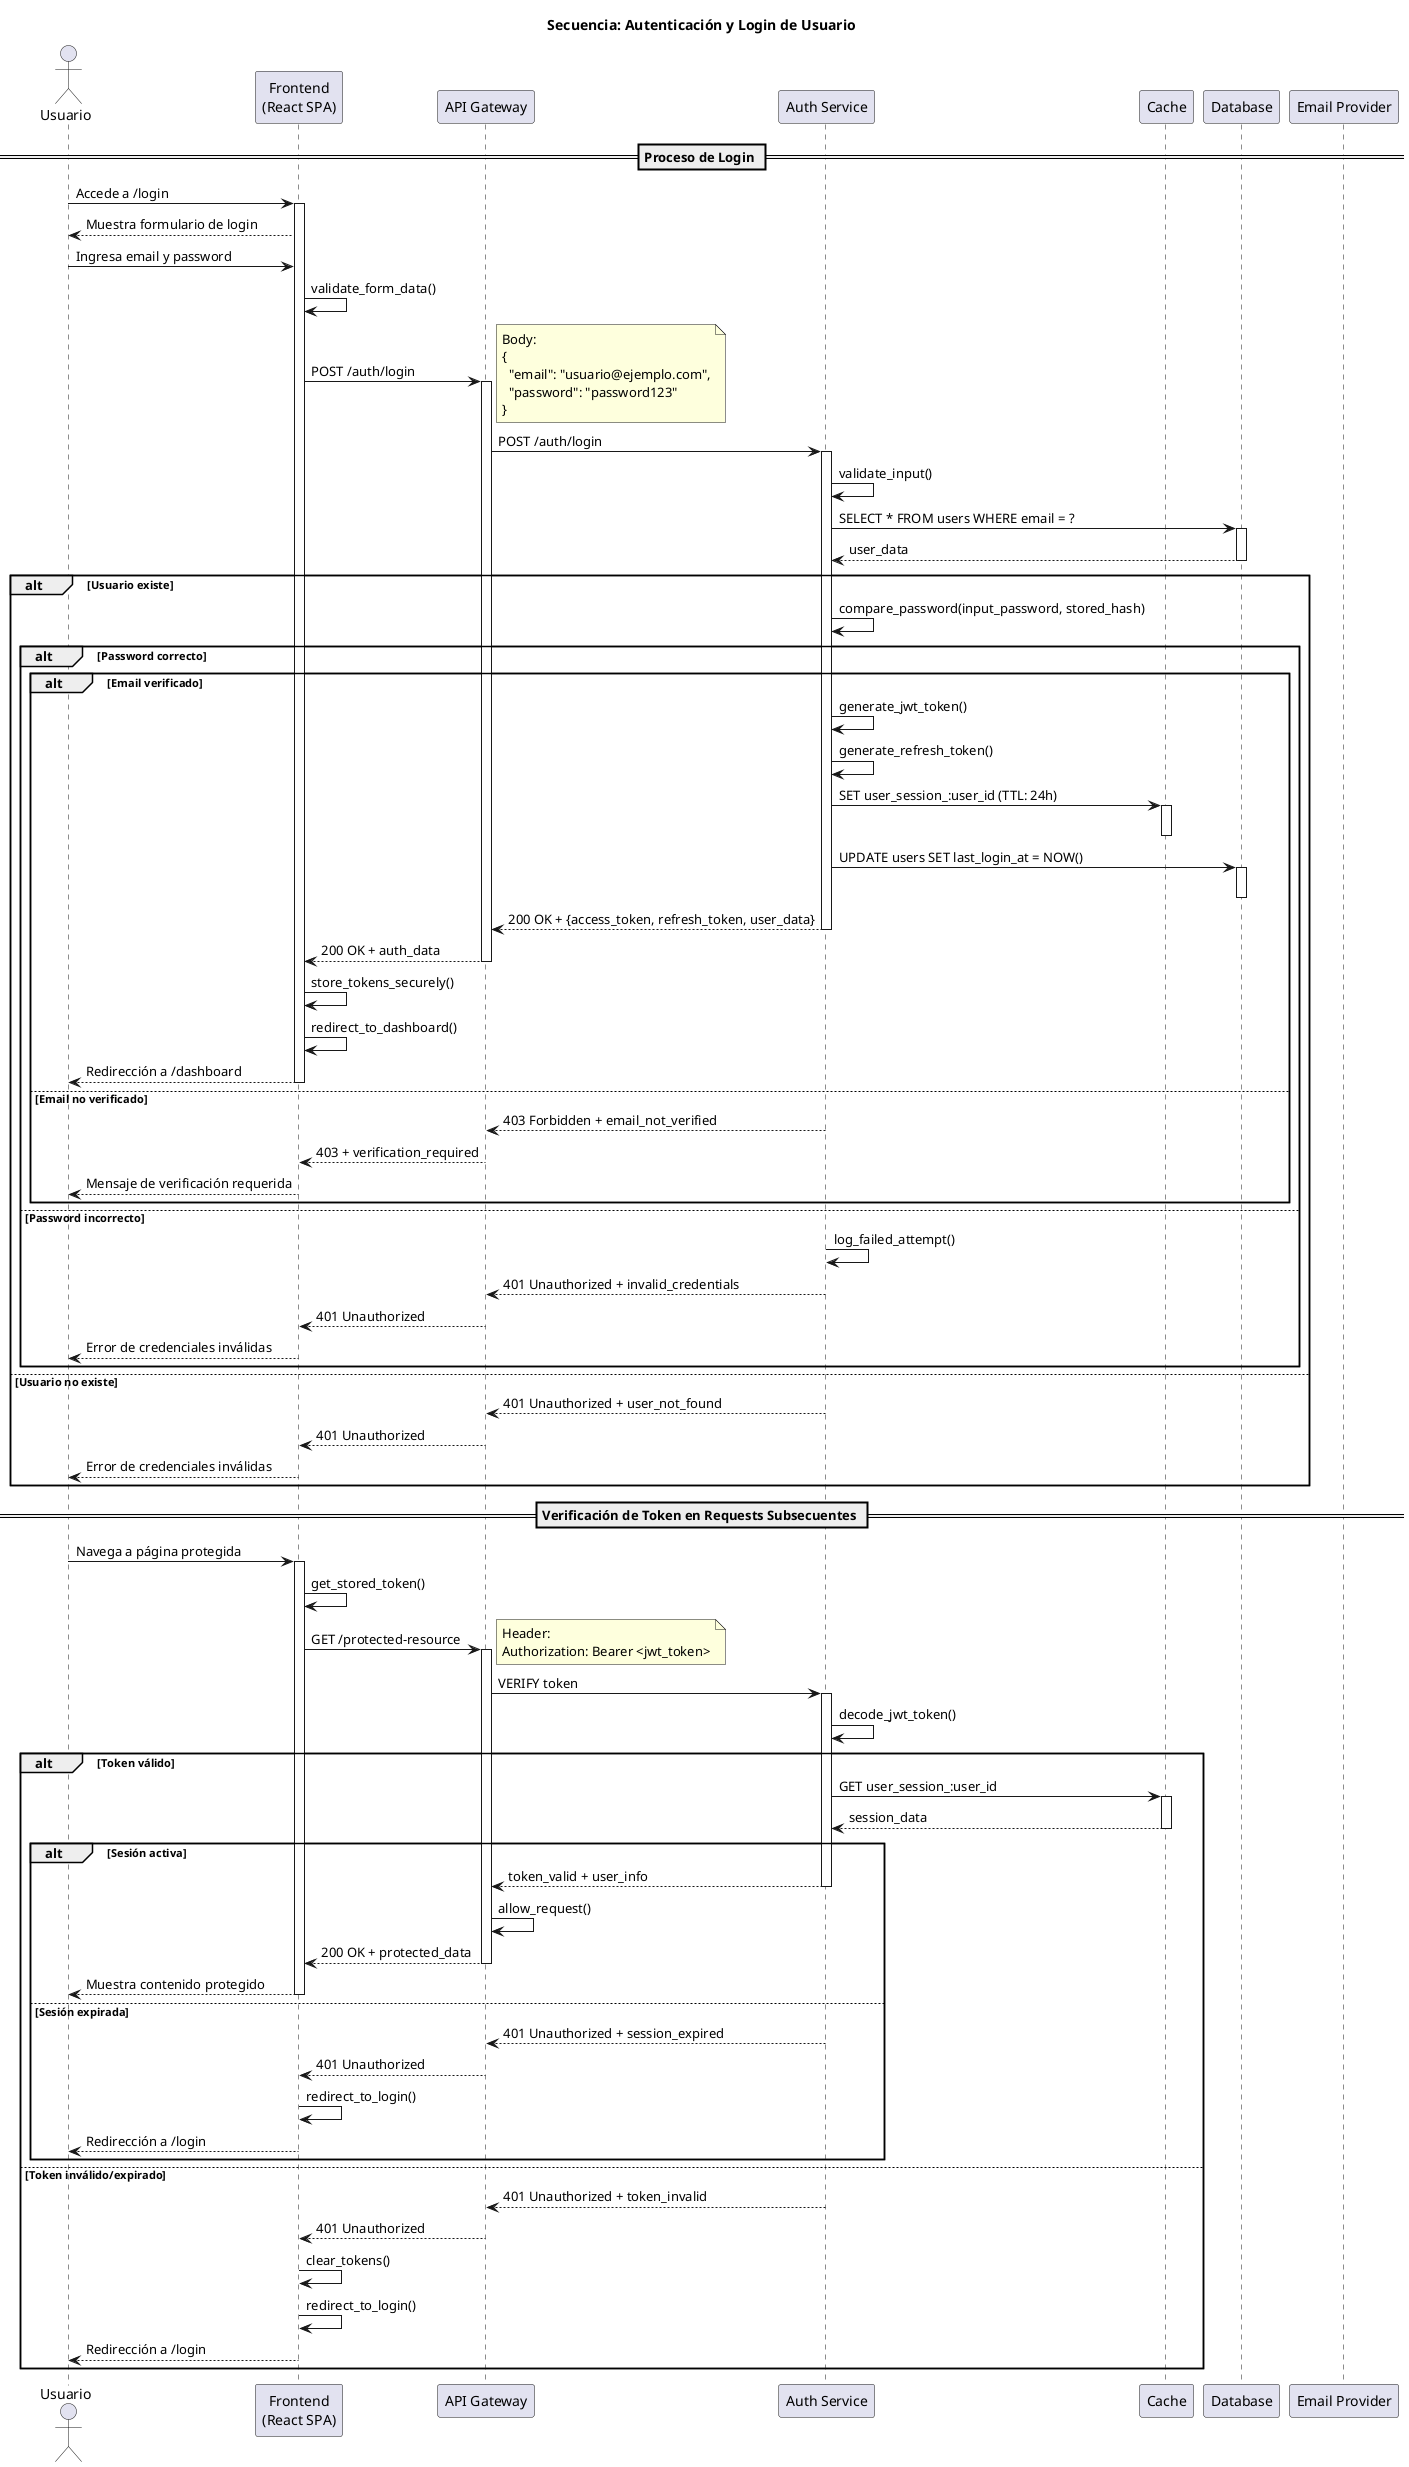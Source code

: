@startuml TurnoPlus_Sequence_Authentication
title Secuencia: Autenticación y Login de Usuario

actor "Usuario" as User
participant "Frontend\n(React SPA)" as Frontend
participant "API Gateway" as Gateway
participant "Auth Service" as AuthSvc
participant "Cache" as Cache
participant "Database" as DB
participant "Email Provider" as EmailProvider

== Proceso de Login ==

User -> Frontend: Accede a /login
activate Frontend
Frontend --> User: Muestra formulario de login

User -> Frontend: Ingresa email y password
Frontend -> Frontend: validate_form_data()

Frontend -> Gateway: POST /auth/login
note right: Body:\n{\n  "email": "usuario@ejemplo.com",\n  "password": "password123"\n}
activate Gateway

Gateway -> AuthSvc: POST /auth/login
activate AuthSvc

AuthSvc -> AuthSvc: validate_input()
AuthSvc -> DB: SELECT * FROM users WHERE email = ?
activate DB
DB --> AuthSvc: user_data
deactivate DB

alt Usuario existe
    AuthSvc -> AuthSvc: compare_password(input_password, stored_hash)
    
    alt Password correcto
        alt Email verificado
            AuthSvc -> AuthSvc: generate_jwt_token()
            AuthSvc -> AuthSvc: generate_refresh_token()
            
            AuthSvc -> Cache: SET user_session_:user_id (TTL: 24h)
            activate Cache
            deactivate Cache
            
            AuthSvc -> DB: UPDATE users SET last_login_at = NOW()
            activate DB
            deactivate DB
            
            AuthSvc --> Gateway: 200 OK + {access_token, refresh_token, user_data}
            deactivate AuthSvc
            
            Gateway --> Frontend: 200 OK + auth_data
            deactivate Gateway
            
            Frontend -> Frontend: store_tokens_securely()
            Frontend -> Frontend: redirect_to_dashboard()
            Frontend --> User: Redirección a /dashboard
            deactivate Frontend
            
        else Email no verificado
            AuthSvc --> Gateway: 403 Forbidden + email_not_verified
            deactivate AuthSvc
            
            Gateway --> Frontend: 403 + verification_required
            deactivate Gateway
            
            Frontend --> User: Mensaje de verificación requerida
            deactivate Frontend
        end
        
    else Password incorrecto
        AuthSvc -> AuthSvc: log_failed_attempt()
        AuthSvc --> Gateway: 401 Unauthorized + invalid_credentials
        deactivate AuthSvc
        
        Gateway --> Frontend: 401 Unauthorized
        deactivate Gateway
        
        Frontend --> User: Error de credenciales inválidas
        deactivate Frontend
    end
    
else Usuario no existe
    AuthSvc --> Gateway: 401 Unauthorized + user_not_found
    deactivate AuthSvc
    
    Gateway --> Frontend: 401 Unauthorized
    deactivate Gateway
    
    Frontend --> User: Error de credenciales inválidas
    deactivate Frontend
end

== Verificación de Token en Requests Subsecuentes ==

User -> Frontend: Navega a página protegida
activate Frontend

Frontend -> Frontend: get_stored_token()
Frontend -> Gateway: GET /protected-resource
note right: Header:\nAuthorization: Bearer <jwt_token>
activate Gateway

Gateway -> AuthSvc: VERIFY token
activate AuthSvc

AuthSvc -> AuthSvc: decode_jwt_token()

alt Token válido
    AuthSvc -> Cache: GET user_session_:user_id
    activate Cache
    Cache --> AuthSvc: session_data
    deactivate Cache
    
    alt Sesión activa
        AuthSvc --> Gateway: token_valid + user_info
        deactivate AuthSvc
        
        Gateway -> Gateway: allow_request()
        Gateway --> Frontend: 200 OK + protected_data
        deactivate Gateway
        
        Frontend --> User: Muestra contenido protegido
        deactivate Frontend
        
    else Sesión expirada
        AuthSvc --> Gateway: 401 Unauthorized + session_expired
        deactivate AuthSvc
        
        Gateway --> Frontend: 401 Unauthorized
        deactivate Gateway
        
        Frontend -> Frontend: redirect_to_login()
        Frontend --> User: Redirección a /login
        deactivate Frontend
    end
    
else Token inválido/expirado
    AuthSvc --> Gateway: 401 Unauthorized + token_invalid
    deactivate AuthSvc
    
    Gateway --> Frontend: 401 Unauthorized
    deactivate Gateway
    
    Frontend -> Frontend: clear_tokens()
    Frontend -> Frontend: redirect_to_login()
    Frontend --> User: Redirección a /login
    deactivate Frontend
end

@enduml